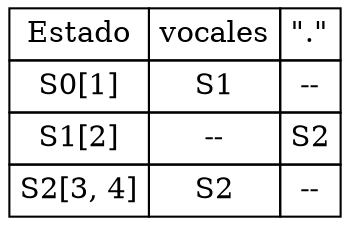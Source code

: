  digraph html {
abc [shape=none, margin=0, label=<
<TABLE BORDER="0" CELLBORDER="1" CELLSPACING="0" CELLPADDING="4"><tr><td>Estado</td   ><td>vocales</td><td>"."</td></tr><tr><td>S0[1]</td><td>S1</td><td>--</td></tr><tr><td>S1[2]</td><td>--</td><td>S2</td></tr><tr><td>S2[3, 4]</td><td>S2</td><td>--</td></tr></TABLE>>];
}